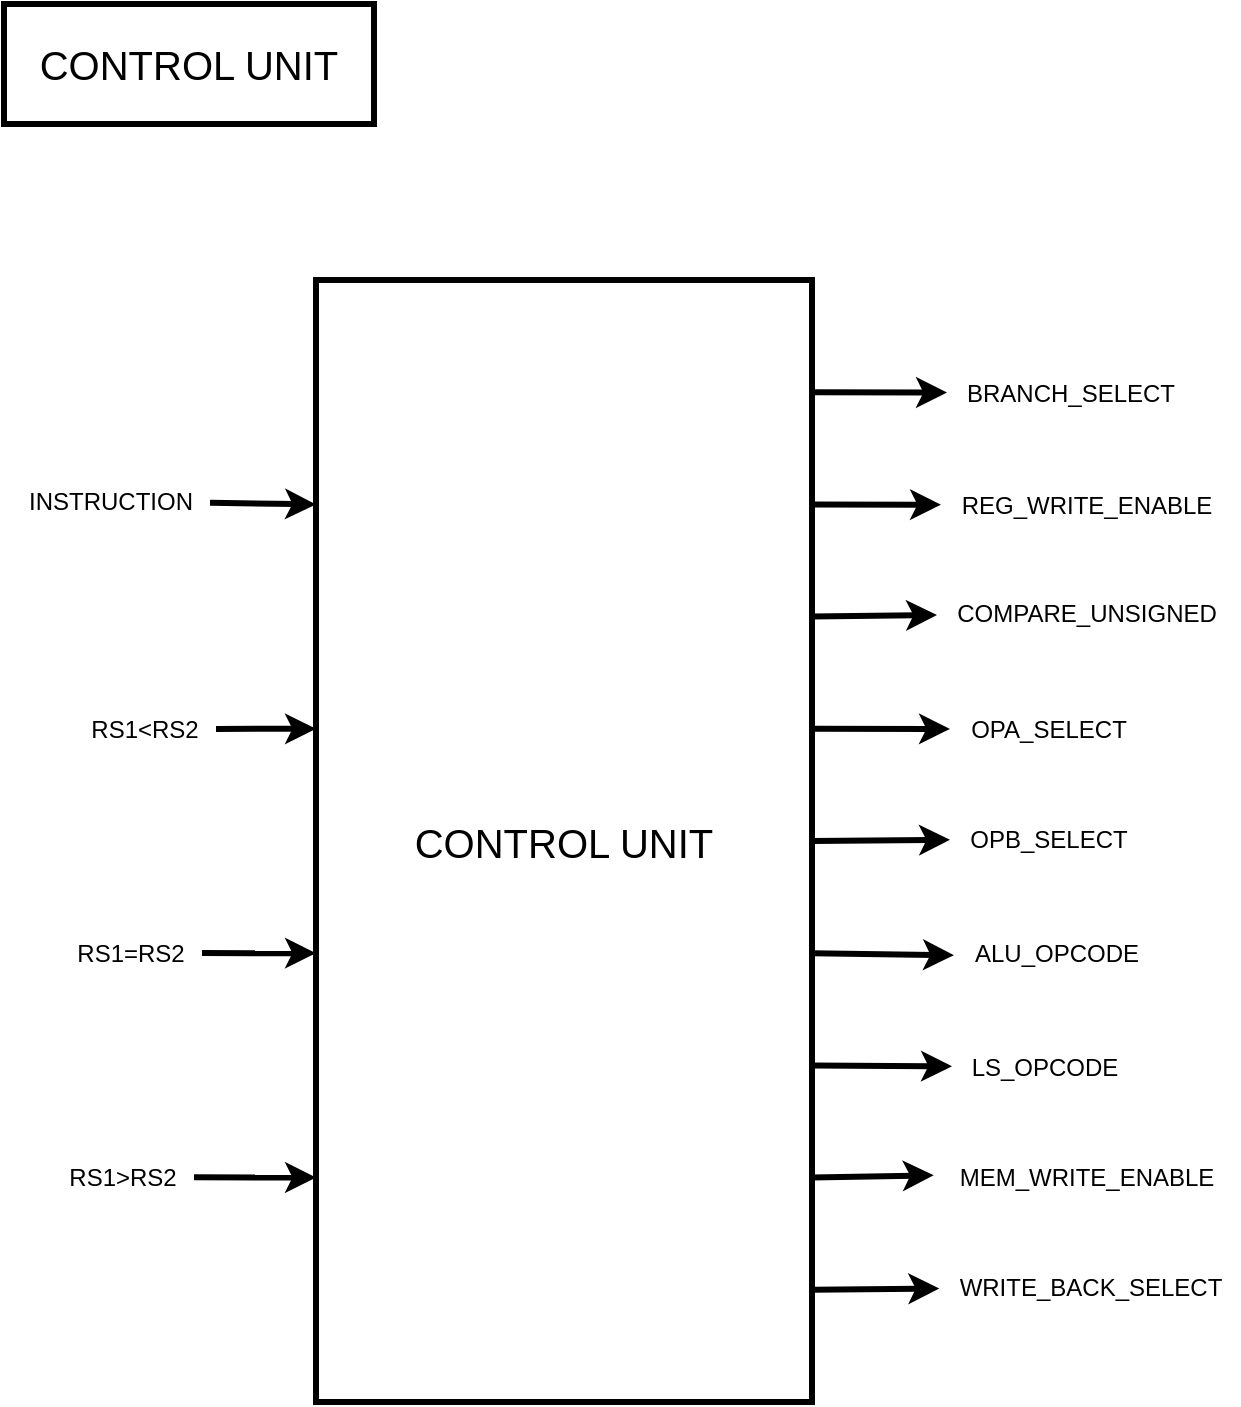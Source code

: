 <mxfile>
    <diagram id="1VM5xXpSP9olSMqLZVwl" name="Page-1">
        <mxGraphModel dx="2937" dy="1446" grid="1" gridSize="1" guides="1" tooltips="1" connect="1" arrows="1" fold="1" page="1" pageScale="1" pageWidth="800" pageHeight="800" math="0" shadow="0">
            <root>
                <mxCell id="0"/>
                <mxCell id="1" parent="0"/>
                <mxCell id="121" style="edgeStyle=none;html=1;exitX=1;exitY=0.1;exitDx=0;exitDy=0;exitPerimeter=0;strokeWidth=3;" edge="1" parent="1" source="100" target="102">
                    <mxGeometry relative="1" as="geometry"/>
                </mxCell>
                <mxCell id="122" style="edgeStyle=none;html=1;exitX=1;exitY=0.2;exitDx=0;exitDy=0;exitPerimeter=0;strokeWidth=3;" edge="1" parent="1" source="100" target="103">
                    <mxGeometry relative="1" as="geometry"/>
                </mxCell>
                <mxCell id="123" style="edgeStyle=none;html=1;exitX=1;exitY=0.3;exitDx=0;exitDy=0;exitPerimeter=0;strokeWidth=3;" edge="1" parent="1" source="100" target="104">
                    <mxGeometry relative="1" as="geometry"/>
                </mxCell>
                <mxCell id="124" style="edgeStyle=none;html=1;exitX=1;exitY=0.4;exitDx=0;exitDy=0;exitPerimeter=0;strokeWidth=3;" edge="1" parent="1" source="100" target="105">
                    <mxGeometry relative="1" as="geometry"/>
                </mxCell>
                <mxCell id="125" style="edgeStyle=none;html=1;exitX=1;exitY=0.5;exitDx=0;exitDy=0;exitPerimeter=0;strokeWidth=3;" edge="1" parent="1" source="100" target="106">
                    <mxGeometry relative="1" as="geometry"/>
                </mxCell>
                <mxCell id="126" style="edgeStyle=none;html=1;exitX=1;exitY=0.6;exitDx=0;exitDy=0;exitPerimeter=0;entryX=-0.005;entryY=0.541;entryDx=0;entryDy=0;entryPerimeter=0;strokeWidth=3;" edge="1" parent="1" source="100" target="107">
                    <mxGeometry relative="1" as="geometry"/>
                </mxCell>
                <mxCell id="127" style="edgeStyle=none;html=1;exitX=1;exitY=0.7;exitDx=0;exitDy=0;exitPerimeter=0;strokeWidth=3;" edge="1" parent="1" source="100" target="108">
                    <mxGeometry relative="1" as="geometry"/>
                </mxCell>
                <mxCell id="128" style="edgeStyle=none;html=1;exitX=1;exitY=0.8;exitDx=0;exitDy=0;exitPerimeter=0;entryX=-0.018;entryY=0.469;entryDx=0;entryDy=0;entryPerimeter=0;strokeWidth=3;" edge="1" parent="1" source="100" target="109">
                    <mxGeometry relative="1" as="geometry"/>
                </mxCell>
                <mxCell id="129" style="edgeStyle=none;html=1;exitX=1;exitY=0.9;exitDx=0;exitDy=0;exitPerimeter=0;entryX=0.001;entryY=0.527;entryDx=0;entryDy=0;entryPerimeter=0;strokeWidth=3;" edge="1" parent="1" source="100" target="110">
                    <mxGeometry relative="1" as="geometry"/>
                </mxCell>
                <mxCell id="134" style="edgeStyle=none;html=1;strokeWidth=3;entryX=0;entryY=0.8;entryDx=0;entryDy=0;entryPerimeter=0;" edge="1" parent="1" source="133" target="100">
                    <mxGeometry relative="1" as="geometry"/>
                </mxCell>
                <mxCell id="100" value="CONTROL UNIT" style="whiteSpace=wrap;html=1;points=[[0,0,0,0,0],[0,0.2,0,0,0],[0,0.4,0,0,0],[0,0.6,0,0,0],[0,0.8,0,0,0],[0,1,0,0,0],[0.25,0,0,0,0],[0.25,1,0,0,0],[0.5,0,0,0,0],[0.5,1,0,0,0],[0.75,0,0,0,0],[0.75,1,0,0,0],[1,0,0,0,0],[1,0.1,0,0,0],[1,0.2,0,0,0],[1,0.3,0,0,0],[1,0.4,0,0,0],[1,0.5,0,0,0],[1,0.6,0,0,0],[1,0.7,0,0,0],[1,0.8,0,0,0],[1,0.9,0,0,0],[1,1,0,0,0]];strokeWidth=3;fontSize=20;" vertex="1" parent="1">
                    <mxGeometry x="252" y="206" width="248" height="561" as="geometry"/>
                </mxCell>
                <mxCell id="102" value="BRANCH_SELECT" style="text;html=1;align=center;verticalAlign=middle;resizable=0;points=[];autosize=1;strokeColor=none;fillColor=none;fontSize=12;strokeWidth=3;" vertex="1" parent="1">
                    <mxGeometry x="567.5" y="249" width="123" height="27" as="geometry"/>
                </mxCell>
                <mxCell id="103" value="REG_WRITE_ENABLE" style="text;html=1;align=center;verticalAlign=middle;resizable=0;points=[];autosize=1;strokeColor=none;fillColor=none;fontSize=12;strokeWidth=3;" vertex="1" parent="1">
                    <mxGeometry x="564.5" y="305" width="144" height="27" as="geometry"/>
                </mxCell>
                <mxCell id="104" value="COMPARE_UNSIGNED" style="text;html=1;align=center;verticalAlign=middle;resizable=0;points=[];autosize=1;strokeColor=none;fillColor=none;fontSize=12;strokeWidth=3;" vertex="1" parent="1">
                    <mxGeometry x="562.5" y="359" width="149" height="27" as="geometry"/>
                </mxCell>
                <mxCell id="105" value="OPA_SELECT" style="text;html=1;align=center;verticalAlign=middle;resizable=0;points=[];autosize=1;strokeColor=none;fillColor=none;fontSize=12;strokeWidth=3;" vertex="1" parent="1">
                    <mxGeometry x="569" y="417" width="97" height="27" as="geometry"/>
                </mxCell>
                <mxCell id="106" value="OPB_SELECT" style="text;html=1;align=center;verticalAlign=middle;resizable=0;points=[];autosize=1;strokeColor=none;fillColor=none;fontSize=12;strokeWidth=3;" vertex="1" parent="1">
                    <mxGeometry x="569" y="472" width="98" height="27" as="geometry"/>
                </mxCell>
                <mxCell id="107" value="ALU_OPCODE" style="text;html=1;align=center;verticalAlign=middle;resizable=0;points=[];autosize=1;strokeColor=none;fillColor=none;fontSize=12;strokeWidth=3;" vertex="1" parent="1">
                    <mxGeometry x="571.5" y="529" width="101" height="27" as="geometry"/>
                </mxCell>
                <mxCell id="108" value="LS_OPCODE" style="text;html=1;align=center;verticalAlign=middle;resizable=0;points=[];autosize=1;strokeColor=none;fillColor=none;fontSize=12;strokeWidth=3;" vertex="1" parent="1">
                    <mxGeometry x="570" y="586" width="92" height="27" as="geometry"/>
                </mxCell>
                <mxCell id="109" value="MEM_WRITE_ENABLE" style="text;html=1;align=center;verticalAlign=middle;resizable=0;points=[];autosize=1;strokeColor=none;fillColor=none;fontSize=12;strokeWidth=3;" vertex="1" parent="1">
                    <mxGeometry x="563.5" y="641" width="146" height="27" as="geometry"/>
                </mxCell>
                <mxCell id="110" value="WRITE_BACK_SELECT" style="text;html=1;align=center;verticalAlign=middle;resizable=0;points=[];autosize=1;strokeColor=none;fillColor=none;fontSize=12;strokeWidth=3;" vertex="1" parent="1">
                    <mxGeometry x="563.5" y="696" width="150" height="27" as="geometry"/>
                </mxCell>
                <mxCell id="136" style="edgeStyle=none;html=1;entryX=0;entryY=0.4;entryDx=0;entryDy=0;entryPerimeter=0;strokeWidth=3;" edge="1" parent="1" source="131" target="100">
                    <mxGeometry relative="1" as="geometry"/>
                </mxCell>
                <mxCell id="131" value="RS1&amp;lt;RS2" style="text;html=1;align=center;verticalAlign=middle;resizable=0;points=[];autosize=1;strokeColor=none;fillColor=none;fontSize=12;strokeWidth=3;" vertex="1" parent="1">
                    <mxGeometry x="129" y="417" width="73" height="27" as="geometry"/>
                </mxCell>
                <mxCell id="135" style="edgeStyle=none;html=1;entryX=0;entryY=0.6;entryDx=0;entryDy=0;entryPerimeter=0;strokeWidth=3;" edge="1" parent="1" source="132" target="100">
                    <mxGeometry relative="1" as="geometry"/>
                </mxCell>
                <mxCell id="132" value="RS1=RS2" style="text;html=1;align=center;verticalAlign=middle;resizable=0;points=[];autosize=1;strokeColor=none;fillColor=none;fontSize=12;strokeWidth=3;" vertex="1" parent="1">
                    <mxGeometry x="122" y="529" width="73" height="27" as="geometry"/>
                </mxCell>
                <mxCell id="133" value="RS1&amp;gt;RS2" style="text;html=1;align=center;verticalAlign=middle;resizable=0;points=[];autosize=1;strokeColor=none;fillColor=none;fontSize=12;strokeWidth=3;" vertex="1" parent="1">
                    <mxGeometry x="118" y="641" width="73" height="27" as="geometry"/>
                </mxCell>
                <mxCell id="139" style="edgeStyle=none;html=1;strokeWidth=3;entryX=0;entryY=0.2;entryDx=0;entryDy=0;entryPerimeter=0;" edge="1" parent="1" source="137" target="100">
                    <mxGeometry relative="1" as="geometry">
                        <mxPoint x="170.0" y="353" as="targetPoint"/>
                    </mxGeometry>
                </mxCell>
                <mxCell id="137" value="INSTRUCTION" style="text;html=1;align=center;verticalAlign=middle;resizable=0;points=[];autosize=1;strokeColor=none;fillColor=none;" vertex="1" parent="1">
                    <mxGeometry x="98" y="303" width="101" height="27" as="geometry"/>
                </mxCell>
                <mxCell id="140" value="CONTROL UNIT" style="whiteSpace=wrap;html=1;strokeWidth=3;fontSize=20;" vertex="1" parent="1">
                    <mxGeometry x="96" y="68" width="185" height="60" as="geometry"/>
                </mxCell>
            </root>
        </mxGraphModel>
    </diagram>
</mxfile>
